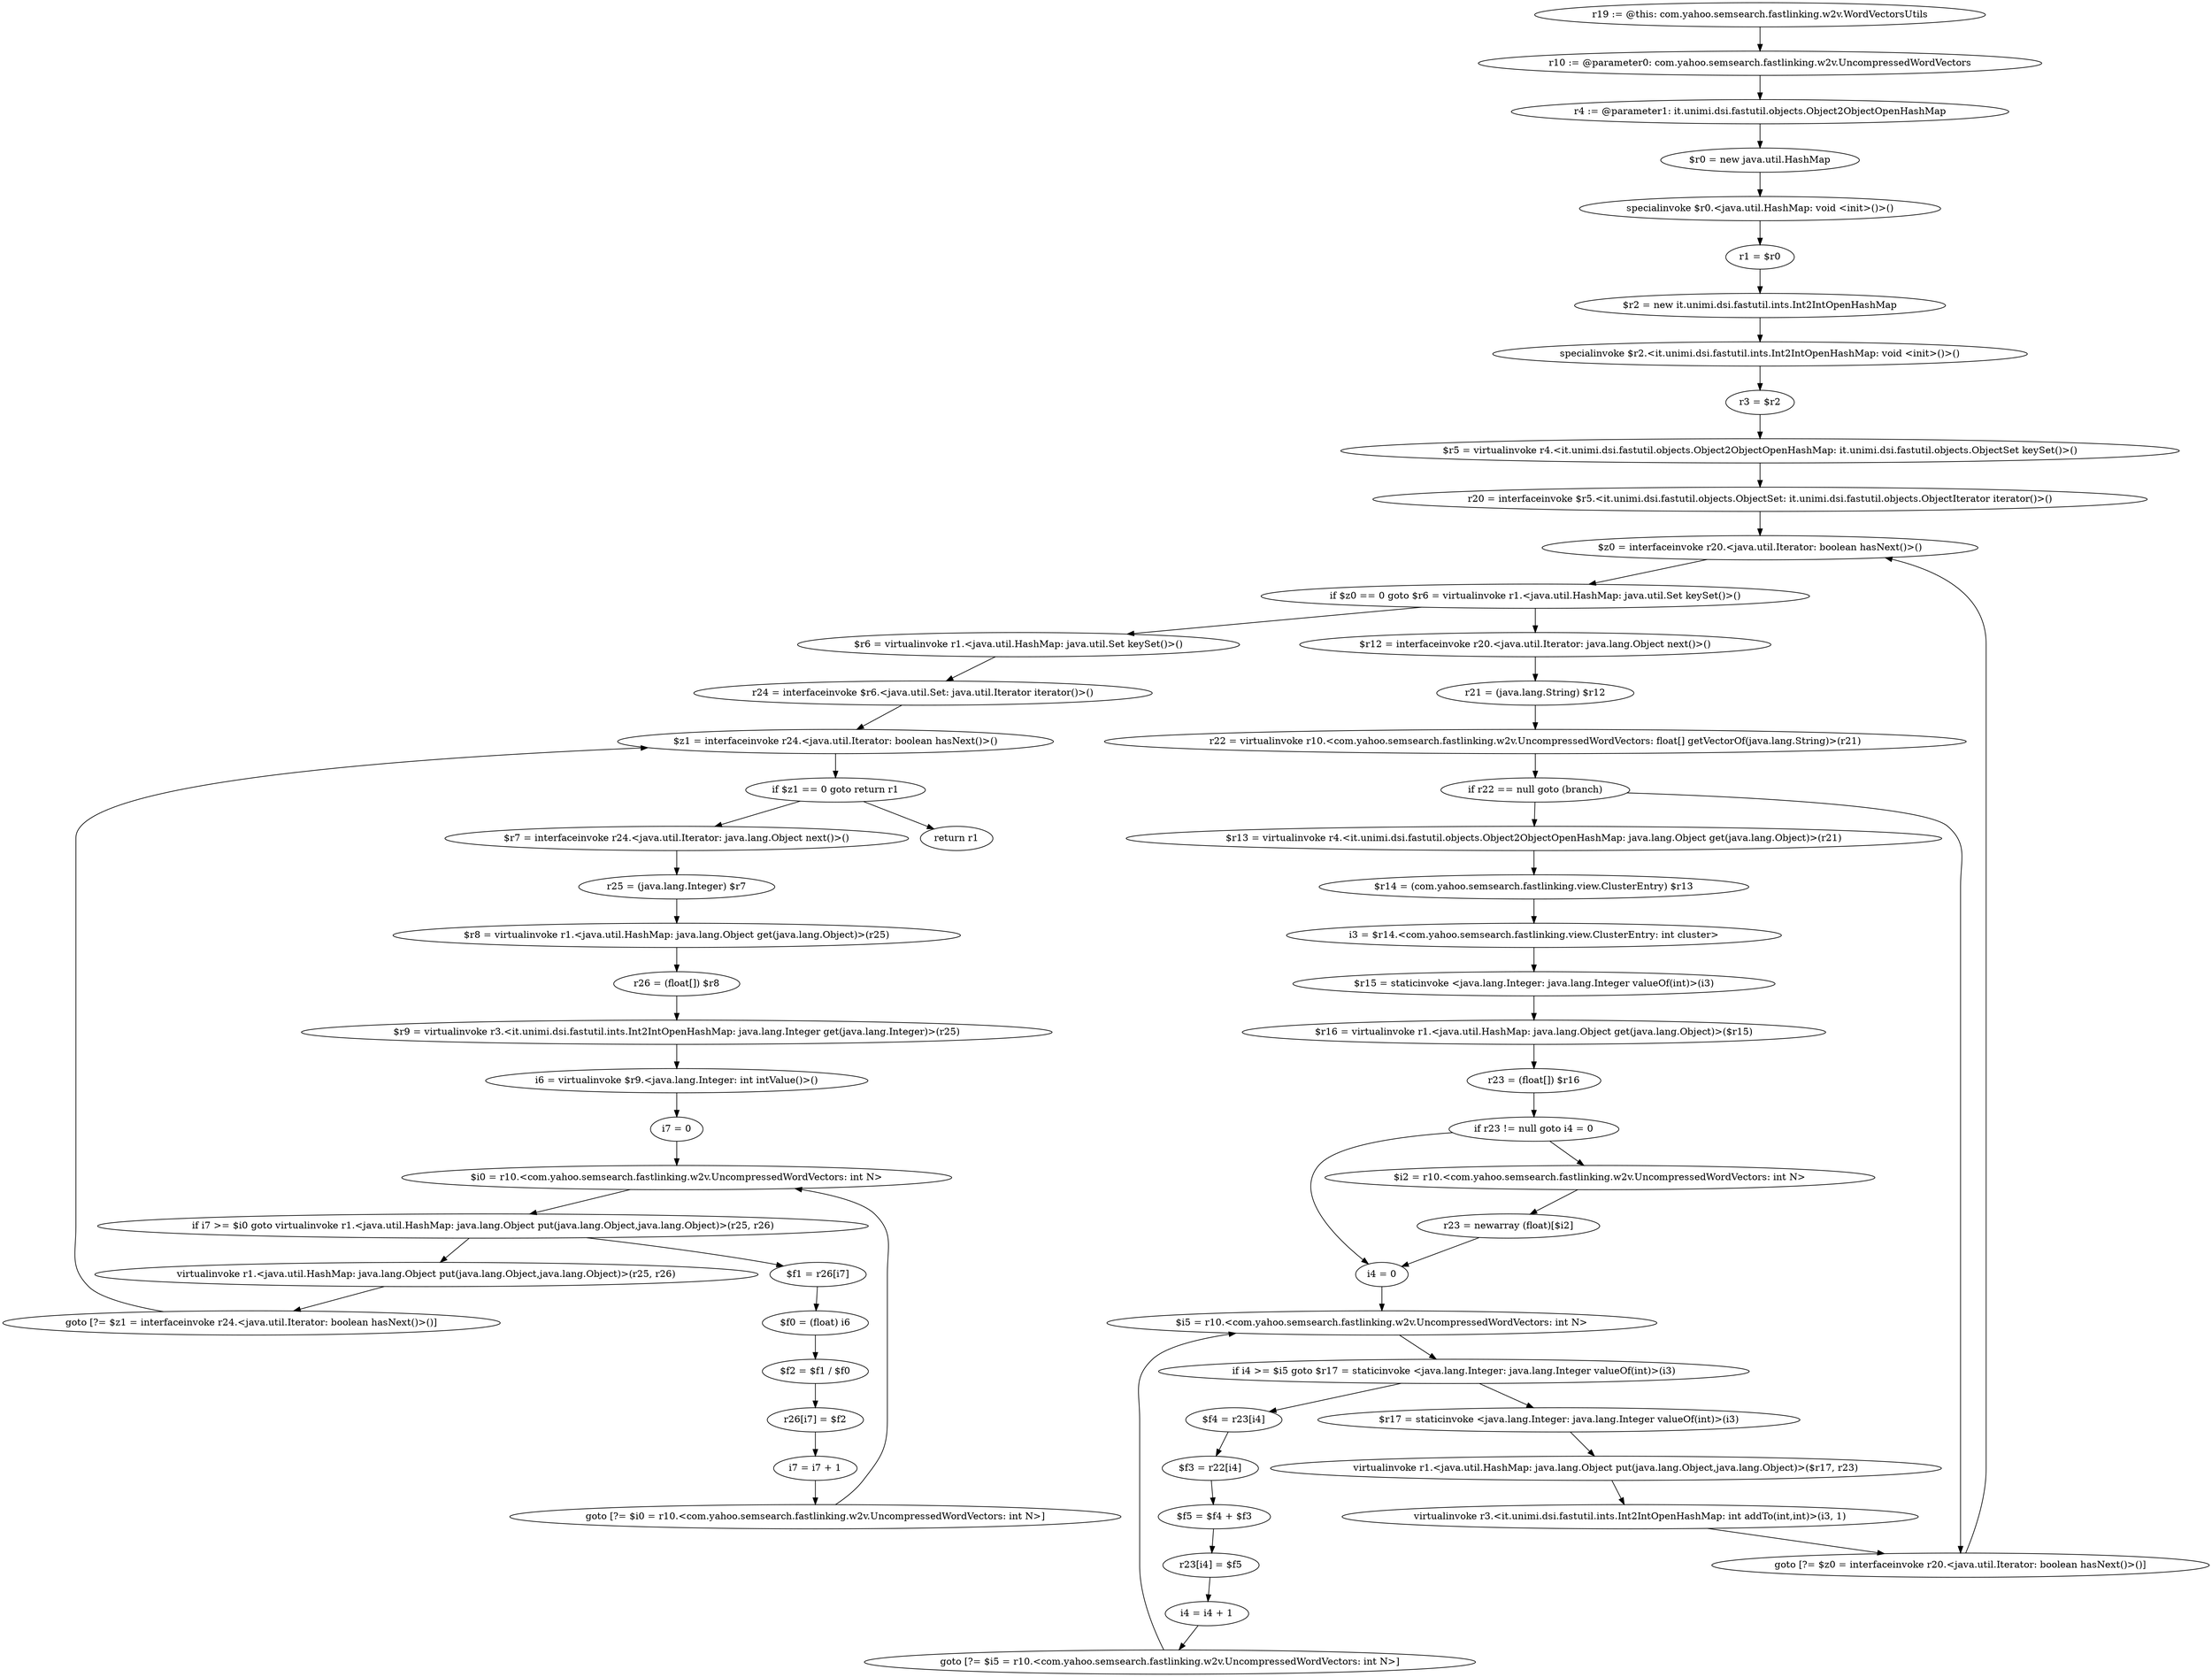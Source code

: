 digraph "unitGraph" {
    "r19 := @this: com.yahoo.semsearch.fastlinking.w2v.WordVectorsUtils"
    "r10 := @parameter0: com.yahoo.semsearch.fastlinking.w2v.UncompressedWordVectors"
    "r4 := @parameter1: it.unimi.dsi.fastutil.objects.Object2ObjectOpenHashMap"
    "$r0 = new java.util.HashMap"
    "specialinvoke $r0.<java.util.HashMap: void <init>()>()"
    "r1 = $r0"
    "$r2 = new it.unimi.dsi.fastutil.ints.Int2IntOpenHashMap"
    "specialinvoke $r2.<it.unimi.dsi.fastutil.ints.Int2IntOpenHashMap: void <init>()>()"
    "r3 = $r2"
    "$r5 = virtualinvoke r4.<it.unimi.dsi.fastutil.objects.Object2ObjectOpenHashMap: it.unimi.dsi.fastutil.objects.ObjectSet keySet()>()"
    "r20 = interfaceinvoke $r5.<it.unimi.dsi.fastutil.objects.ObjectSet: it.unimi.dsi.fastutil.objects.ObjectIterator iterator()>()"
    "$z0 = interfaceinvoke r20.<java.util.Iterator: boolean hasNext()>()"
    "if $z0 == 0 goto $r6 = virtualinvoke r1.<java.util.HashMap: java.util.Set keySet()>()"
    "$r12 = interfaceinvoke r20.<java.util.Iterator: java.lang.Object next()>()"
    "r21 = (java.lang.String) $r12"
    "r22 = virtualinvoke r10.<com.yahoo.semsearch.fastlinking.w2v.UncompressedWordVectors: float[] getVectorOf(java.lang.String)>(r21)"
    "if r22 == null goto (branch)"
    "$r13 = virtualinvoke r4.<it.unimi.dsi.fastutil.objects.Object2ObjectOpenHashMap: java.lang.Object get(java.lang.Object)>(r21)"
    "$r14 = (com.yahoo.semsearch.fastlinking.view.ClusterEntry) $r13"
    "i3 = $r14.<com.yahoo.semsearch.fastlinking.view.ClusterEntry: int cluster>"
    "$r15 = staticinvoke <java.lang.Integer: java.lang.Integer valueOf(int)>(i3)"
    "$r16 = virtualinvoke r1.<java.util.HashMap: java.lang.Object get(java.lang.Object)>($r15)"
    "r23 = (float[]) $r16"
    "if r23 != null goto i4 = 0"
    "$i2 = r10.<com.yahoo.semsearch.fastlinking.w2v.UncompressedWordVectors: int N>"
    "r23 = newarray (float)[$i2]"
    "i4 = 0"
    "$i5 = r10.<com.yahoo.semsearch.fastlinking.w2v.UncompressedWordVectors: int N>"
    "if i4 >= $i5 goto $r17 = staticinvoke <java.lang.Integer: java.lang.Integer valueOf(int)>(i3)"
    "$f4 = r23[i4]"
    "$f3 = r22[i4]"
    "$f5 = $f4 + $f3"
    "r23[i4] = $f5"
    "i4 = i4 + 1"
    "goto [?= $i5 = r10.<com.yahoo.semsearch.fastlinking.w2v.UncompressedWordVectors: int N>]"
    "$r17 = staticinvoke <java.lang.Integer: java.lang.Integer valueOf(int)>(i3)"
    "virtualinvoke r1.<java.util.HashMap: java.lang.Object put(java.lang.Object,java.lang.Object)>($r17, r23)"
    "virtualinvoke r3.<it.unimi.dsi.fastutil.ints.Int2IntOpenHashMap: int addTo(int,int)>(i3, 1)"
    "goto [?= $z0 = interfaceinvoke r20.<java.util.Iterator: boolean hasNext()>()]"
    "$r6 = virtualinvoke r1.<java.util.HashMap: java.util.Set keySet()>()"
    "r24 = interfaceinvoke $r6.<java.util.Set: java.util.Iterator iterator()>()"
    "$z1 = interfaceinvoke r24.<java.util.Iterator: boolean hasNext()>()"
    "if $z1 == 0 goto return r1"
    "$r7 = interfaceinvoke r24.<java.util.Iterator: java.lang.Object next()>()"
    "r25 = (java.lang.Integer) $r7"
    "$r8 = virtualinvoke r1.<java.util.HashMap: java.lang.Object get(java.lang.Object)>(r25)"
    "r26 = (float[]) $r8"
    "$r9 = virtualinvoke r3.<it.unimi.dsi.fastutil.ints.Int2IntOpenHashMap: java.lang.Integer get(java.lang.Integer)>(r25)"
    "i6 = virtualinvoke $r9.<java.lang.Integer: int intValue()>()"
    "i7 = 0"
    "$i0 = r10.<com.yahoo.semsearch.fastlinking.w2v.UncompressedWordVectors: int N>"
    "if i7 >= $i0 goto virtualinvoke r1.<java.util.HashMap: java.lang.Object put(java.lang.Object,java.lang.Object)>(r25, r26)"
    "$f1 = r26[i7]"
    "$f0 = (float) i6"
    "$f2 = $f1 / $f0"
    "r26[i7] = $f2"
    "i7 = i7 + 1"
    "goto [?= $i0 = r10.<com.yahoo.semsearch.fastlinking.w2v.UncompressedWordVectors: int N>]"
    "virtualinvoke r1.<java.util.HashMap: java.lang.Object put(java.lang.Object,java.lang.Object)>(r25, r26)"
    "goto [?= $z1 = interfaceinvoke r24.<java.util.Iterator: boolean hasNext()>()]"
    "return r1"
    "r19 := @this: com.yahoo.semsearch.fastlinking.w2v.WordVectorsUtils"->"r10 := @parameter0: com.yahoo.semsearch.fastlinking.w2v.UncompressedWordVectors";
    "r10 := @parameter0: com.yahoo.semsearch.fastlinking.w2v.UncompressedWordVectors"->"r4 := @parameter1: it.unimi.dsi.fastutil.objects.Object2ObjectOpenHashMap";
    "r4 := @parameter1: it.unimi.dsi.fastutil.objects.Object2ObjectOpenHashMap"->"$r0 = new java.util.HashMap";
    "$r0 = new java.util.HashMap"->"specialinvoke $r0.<java.util.HashMap: void <init>()>()";
    "specialinvoke $r0.<java.util.HashMap: void <init>()>()"->"r1 = $r0";
    "r1 = $r0"->"$r2 = new it.unimi.dsi.fastutil.ints.Int2IntOpenHashMap";
    "$r2 = new it.unimi.dsi.fastutil.ints.Int2IntOpenHashMap"->"specialinvoke $r2.<it.unimi.dsi.fastutil.ints.Int2IntOpenHashMap: void <init>()>()";
    "specialinvoke $r2.<it.unimi.dsi.fastutil.ints.Int2IntOpenHashMap: void <init>()>()"->"r3 = $r2";
    "r3 = $r2"->"$r5 = virtualinvoke r4.<it.unimi.dsi.fastutil.objects.Object2ObjectOpenHashMap: it.unimi.dsi.fastutil.objects.ObjectSet keySet()>()";
    "$r5 = virtualinvoke r4.<it.unimi.dsi.fastutil.objects.Object2ObjectOpenHashMap: it.unimi.dsi.fastutil.objects.ObjectSet keySet()>()"->"r20 = interfaceinvoke $r5.<it.unimi.dsi.fastutil.objects.ObjectSet: it.unimi.dsi.fastutil.objects.ObjectIterator iterator()>()";
    "r20 = interfaceinvoke $r5.<it.unimi.dsi.fastutil.objects.ObjectSet: it.unimi.dsi.fastutil.objects.ObjectIterator iterator()>()"->"$z0 = interfaceinvoke r20.<java.util.Iterator: boolean hasNext()>()";
    "$z0 = interfaceinvoke r20.<java.util.Iterator: boolean hasNext()>()"->"if $z0 == 0 goto $r6 = virtualinvoke r1.<java.util.HashMap: java.util.Set keySet()>()";
    "if $z0 == 0 goto $r6 = virtualinvoke r1.<java.util.HashMap: java.util.Set keySet()>()"->"$r12 = interfaceinvoke r20.<java.util.Iterator: java.lang.Object next()>()";
    "if $z0 == 0 goto $r6 = virtualinvoke r1.<java.util.HashMap: java.util.Set keySet()>()"->"$r6 = virtualinvoke r1.<java.util.HashMap: java.util.Set keySet()>()";
    "$r12 = interfaceinvoke r20.<java.util.Iterator: java.lang.Object next()>()"->"r21 = (java.lang.String) $r12";
    "r21 = (java.lang.String) $r12"->"r22 = virtualinvoke r10.<com.yahoo.semsearch.fastlinking.w2v.UncompressedWordVectors: float[] getVectorOf(java.lang.String)>(r21)";
    "r22 = virtualinvoke r10.<com.yahoo.semsearch.fastlinking.w2v.UncompressedWordVectors: float[] getVectorOf(java.lang.String)>(r21)"->"if r22 == null goto (branch)";
    "if r22 == null goto (branch)"->"$r13 = virtualinvoke r4.<it.unimi.dsi.fastutil.objects.Object2ObjectOpenHashMap: java.lang.Object get(java.lang.Object)>(r21)";
    "if r22 == null goto (branch)"->"goto [?= $z0 = interfaceinvoke r20.<java.util.Iterator: boolean hasNext()>()]";
    "$r13 = virtualinvoke r4.<it.unimi.dsi.fastutil.objects.Object2ObjectOpenHashMap: java.lang.Object get(java.lang.Object)>(r21)"->"$r14 = (com.yahoo.semsearch.fastlinking.view.ClusterEntry) $r13";
    "$r14 = (com.yahoo.semsearch.fastlinking.view.ClusterEntry) $r13"->"i3 = $r14.<com.yahoo.semsearch.fastlinking.view.ClusterEntry: int cluster>";
    "i3 = $r14.<com.yahoo.semsearch.fastlinking.view.ClusterEntry: int cluster>"->"$r15 = staticinvoke <java.lang.Integer: java.lang.Integer valueOf(int)>(i3)";
    "$r15 = staticinvoke <java.lang.Integer: java.lang.Integer valueOf(int)>(i3)"->"$r16 = virtualinvoke r1.<java.util.HashMap: java.lang.Object get(java.lang.Object)>($r15)";
    "$r16 = virtualinvoke r1.<java.util.HashMap: java.lang.Object get(java.lang.Object)>($r15)"->"r23 = (float[]) $r16";
    "r23 = (float[]) $r16"->"if r23 != null goto i4 = 0";
    "if r23 != null goto i4 = 0"->"$i2 = r10.<com.yahoo.semsearch.fastlinking.w2v.UncompressedWordVectors: int N>";
    "if r23 != null goto i4 = 0"->"i4 = 0";
    "$i2 = r10.<com.yahoo.semsearch.fastlinking.w2v.UncompressedWordVectors: int N>"->"r23 = newarray (float)[$i2]";
    "r23 = newarray (float)[$i2]"->"i4 = 0";
    "i4 = 0"->"$i5 = r10.<com.yahoo.semsearch.fastlinking.w2v.UncompressedWordVectors: int N>";
    "$i5 = r10.<com.yahoo.semsearch.fastlinking.w2v.UncompressedWordVectors: int N>"->"if i4 >= $i5 goto $r17 = staticinvoke <java.lang.Integer: java.lang.Integer valueOf(int)>(i3)";
    "if i4 >= $i5 goto $r17 = staticinvoke <java.lang.Integer: java.lang.Integer valueOf(int)>(i3)"->"$f4 = r23[i4]";
    "if i4 >= $i5 goto $r17 = staticinvoke <java.lang.Integer: java.lang.Integer valueOf(int)>(i3)"->"$r17 = staticinvoke <java.lang.Integer: java.lang.Integer valueOf(int)>(i3)";
    "$f4 = r23[i4]"->"$f3 = r22[i4]";
    "$f3 = r22[i4]"->"$f5 = $f4 + $f3";
    "$f5 = $f4 + $f3"->"r23[i4] = $f5";
    "r23[i4] = $f5"->"i4 = i4 + 1";
    "i4 = i4 + 1"->"goto [?= $i5 = r10.<com.yahoo.semsearch.fastlinking.w2v.UncompressedWordVectors: int N>]";
    "goto [?= $i5 = r10.<com.yahoo.semsearch.fastlinking.w2v.UncompressedWordVectors: int N>]"->"$i5 = r10.<com.yahoo.semsearch.fastlinking.w2v.UncompressedWordVectors: int N>";
    "$r17 = staticinvoke <java.lang.Integer: java.lang.Integer valueOf(int)>(i3)"->"virtualinvoke r1.<java.util.HashMap: java.lang.Object put(java.lang.Object,java.lang.Object)>($r17, r23)";
    "virtualinvoke r1.<java.util.HashMap: java.lang.Object put(java.lang.Object,java.lang.Object)>($r17, r23)"->"virtualinvoke r3.<it.unimi.dsi.fastutil.ints.Int2IntOpenHashMap: int addTo(int,int)>(i3, 1)";
    "virtualinvoke r3.<it.unimi.dsi.fastutil.ints.Int2IntOpenHashMap: int addTo(int,int)>(i3, 1)"->"goto [?= $z0 = interfaceinvoke r20.<java.util.Iterator: boolean hasNext()>()]";
    "goto [?= $z0 = interfaceinvoke r20.<java.util.Iterator: boolean hasNext()>()]"->"$z0 = interfaceinvoke r20.<java.util.Iterator: boolean hasNext()>()";
    "$r6 = virtualinvoke r1.<java.util.HashMap: java.util.Set keySet()>()"->"r24 = interfaceinvoke $r6.<java.util.Set: java.util.Iterator iterator()>()";
    "r24 = interfaceinvoke $r6.<java.util.Set: java.util.Iterator iterator()>()"->"$z1 = interfaceinvoke r24.<java.util.Iterator: boolean hasNext()>()";
    "$z1 = interfaceinvoke r24.<java.util.Iterator: boolean hasNext()>()"->"if $z1 == 0 goto return r1";
    "if $z1 == 0 goto return r1"->"$r7 = interfaceinvoke r24.<java.util.Iterator: java.lang.Object next()>()";
    "if $z1 == 0 goto return r1"->"return r1";
    "$r7 = interfaceinvoke r24.<java.util.Iterator: java.lang.Object next()>()"->"r25 = (java.lang.Integer) $r7";
    "r25 = (java.lang.Integer) $r7"->"$r8 = virtualinvoke r1.<java.util.HashMap: java.lang.Object get(java.lang.Object)>(r25)";
    "$r8 = virtualinvoke r1.<java.util.HashMap: java.lang.Object get(java.lang.Object)>(r25)"->"r26 = (float[]) $r8";
    "r26 = (float[]) $r8"->"$r9 = virtualinvoke r3.<it.unimi.dsi.fastutil.ints.Int2IntOpenHashMap: java.lang.Integer get(java.lang.Integer)>(r25)";
    "$r9 = virtualinvoke r3.<it.unimi.dsi.fastutil.ints.Int2IntOpenHashMap: java.lang.Integer get(java.lang.Integer)>(r25)"->"i6 = virtualinvoke $r9.<java.lang.Integer: int intValue()>()";
    "i6 = virtualinvoke $r9.<java.lang.Integer: int intValue()>()"->"i7 = 0";
    "i7 = 0"->"$i0 = r10.<com.yahoo.semsearch.fastlinking.w2v.UncompressedWordVectors: int N>";
    "$i0 = r10.<com.yahoo.semsearch.fastlinking.w2v.UncompressedWordVectors: int N>"->"if i7 >= $i0 goto virtualinvoke r1.<java.util.HashMap: java.lang.Object put(java.lang.Object,java.lang.Object)>(r25, r26)";
    "if i7 >= $i0 goto virtualinvoke r1.<java.util.HashMap: java.lang.Object put(java.lang.Object,java.lang.Object)>(r25, r26)"->"$f1 = r26[i7]";
    "if i7 >= $i0 goto virtualinvoke r1.<java.util.HashMap: java.lang.Object put(java.lang.Object,java.lang.Object)>(r25, r26)"->"virtualinvoke r1.<java.util.HashMap: java.lang.Object put(java.lang.Object,java.lang.Object)>(r25, r26)";
    "$f1 = r26[i7]"->"$f0 = (float) i6";
    "$f0 = (float) i6"->"$f2 = $f1 / $f0";
    "$f2 = $f1 / $f0"->"r26[i7] = $f2";
    "r26[i7] = $f2"->"i7 = i7 + 1";
    "i7 = i7 + 1"->"goto [?= $i0 = r10.<com.yahoo.semsearch.fastlinking.w2v.UncompressedWordVectors: int N>]";
    "goto [?= $i0 = r10.<com.yahoo.semsearch.fastlinking.w2v.UncompressedWordVectors: int N>]"->"$i0 = r10.<com.yahoo.semsearch.fastlinking.w2v.UncompressedWordVectors: int N>";
    "virtualinvoke r1.<java.util.HashMap: java.lang.Object put(java.lang.Object,java.lang.Object)>(r25, r26)"->"goto [?= $z1 = interfaceinvoke r24.<java.util.Iterator: boolean hasNext()>()]";
    "goto [?= $z1 = interfaceinvoke r24.<java.util.Iterator: boolean hasNext()>()]"->"$z1 = interfaceinvoke r24.<java.util.Iterator: boolean hasNext()>()";
}
